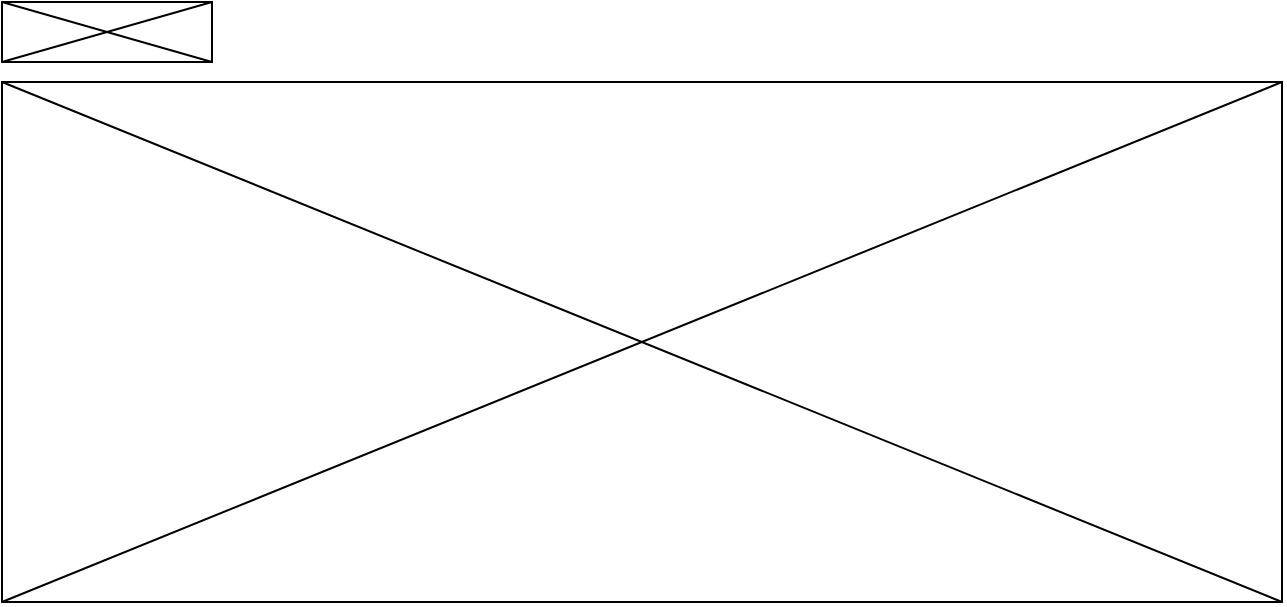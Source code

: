 <mxfile version="22.1.4" type="device">
  <diagram name="Page-1" id="oit_1julGFqI6oK9F4lP">
    <mxGraphModel dx="1106" dy="623" grid="1" gridSize="10" guides="1" tooltips="1" connect="1" arrows="1" fold="1" page="1" pageScale="1" pageWidth="850" pageHeight="1100" math="0" shadow="0">
      <root>
        <mxCell id="0" />
        <mxCell id="1" parent="0" />
        <mxCell id="qeGmMF54fT7G0q_B0uXI-12" value="" style="rounded=0;whiteSpace=wrap;html=1;" parent="1" vertex="1">
          <mxGeometry x="80" y="300" width="640" height="260" as="geometry" />
        </mxCell>
        <mxCell id="qeGmMF54fT7G0q_B0uXI-18" value="" style="endArrow=none;html=1;rounded=0;exitX=0;exitY=1;exitDx=0;exitDy=0;entryX=1;entryY=0;entryDx=0;entryDy=0;" parent="1" source="qeGmMF54fT7G0q_B0uXI-12" target="qeGmMF54fT7G0q_B0uXI-12" edge="1">
          <mxGeometry width="50" height="50" relative="1" as="geometry">
            <mxPoint x="400" y="460" as="sourcePoint" />
            <mxPoint x="450" y="410" as="targetPoint" />
          </mxGeometry>
        </mxCell>
        <mxCell id="qeGmMF54fT7G0q_B0uXI-19" value="" style="endArrow=none;html=1;rounded=0;entryX=1;entryY=1;entryDx=0;entryDy=0;exitX=0;exitY=0;exitDx=0;exitDy=0;" parent="1" source="qeGmMF54fT7G0q_B0uXI-12" target="qeGmMF54fT7G0q_B0uXI-12" edge="1">
          <mxGeometry width="50" height="50" relative="1" as="geometry">
            <mxPoint x="270" y="420" as="sourcePoint" />
            <mxPoint x="320" y="370" as="targetPoint" />
          </mxGeometry>
        </mxCell>
        <mxCell id="rUJ5MAjEd8Gd9XVaPvM3-1" value="" style="rounded=0;whiteSpace=wrap;html=1;" parent="1" vertex="1">
          <mxGeometry x="80" y="260" width="105" height="30" as="geometry" />
        </mxCell>
        <mxCell id="rUJ5MAjEd8Gd9XVaPvM3-5" value="" style="endArrow=none;html=1;rounded=0;exitX=0;exitY=1;exitDx=0;exitDy=0;entryX=1;entryY=0;entryDx=0;entryDy=0;" parent="1" source="rUJ5MAjEd8Gd9XVaPvM3-1" target="rUJ5MAjEd8Gd9XVaPvM3-1" edge="1">
          <mxGeometry width="50" height="50" relative="1" as="geometry">
            <mxPoint x="400" y="450" as="sourcePoint" />
            <mxPoint x="180" y="260" as="targetPoint" />
          </mxGeometry>
        </mxCell>
        <mxCell id="rUJ5MAjEd8Gd9XVaPvM3-9" value="" style="endArrow=none;html=1;rounded=0;entryX=0;entryY=0;entryDx=0;entryDy=0;exitX=1;exitY=1;exitDx=0;exitDy=0;" parent="1" source="rUJ5MAjEd8Gd9XVaPvM3-1" target="rUJ5MAjEd8Gd9XVaPvM3-1" edge="1">
          <mxGeometry width="50" height="50" relative="1" as="geometry">
            <mxPoint x="400" y="450" as="sourcePoint" />
            <mxPoint x="450" y="400" as="targetPoint" />
          </mxGeometry>
        </mxCell>
      </root>
    </mxGraphModel>
  </diagram>
</mxfile>
